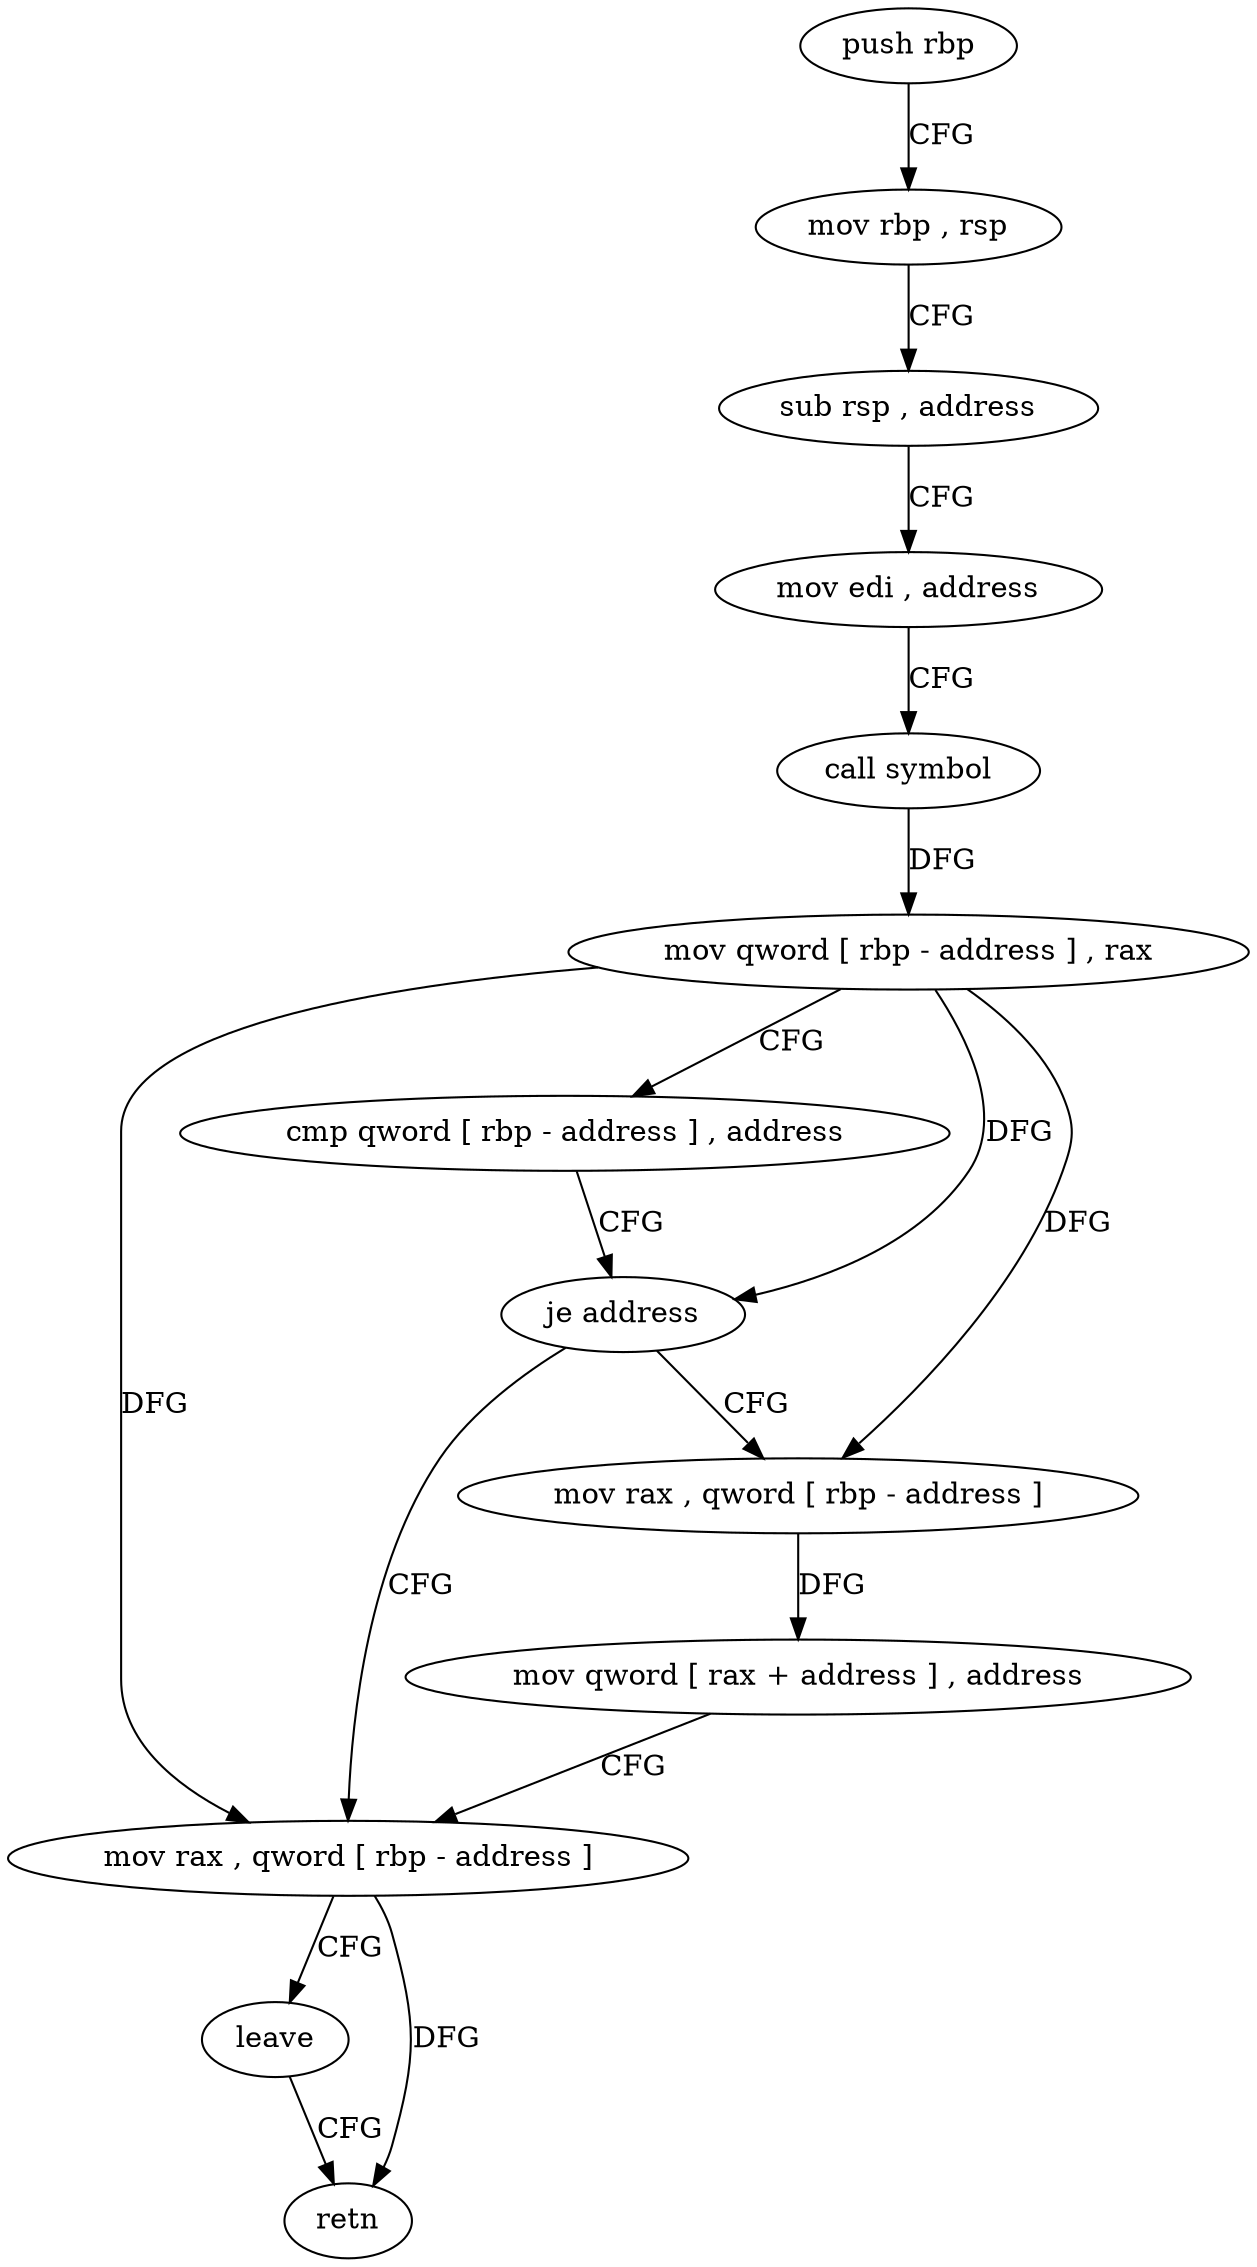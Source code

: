 digraph "func" {
"187667" [label = "push rbp" ]
"187668" [label = "mov rbp , rsp" ]
"187671" [label = "sub rsp , address" ]
"187675" [label = "mov edi , address" ]
"187680" [label = "call symbol" ]
"187685" [label = "mov qword [ rbp - address ] , rax" ]
"187689" [label = "cmp qword [ rbp - address ] , address" ]
"187694" [label = "je address" ]
"187711" [label = "mov rax , qword [ rbp - address ]" ]
"187696" [label = "mov rax , qword [ rbp - address ]" ]
"187715" [label = "leave" ]
"187716" [label = "retn" ]
"187700" [label = "mov qword [ rax + address ] , address" ]
"187667" -> "187668" [ label = "CFG" ]
"187668" -> "187671" [ label = "CFG" ]
"187671" -> "187675" [ label = "CFG" ]
"187675" -> "187680" [ label = "CFG" ]
"187680" -> "187685" [ label = "DFG" ]
"187685" -> "187689" [ label = "CFG" ]
"187685" -> "187694" [ label = "DFG" ]
"187685" -> "187711" [ label = "DFG" ]
"187685" -> "187696" [ label = "DFG" ]
"187689" -> "187694" [ label = "CFG" ]
"187694" -> "187711" [ label = "CFG" ]
"187694" -> "187696" [ label = "CFG" ]
"187711" -> "187715" [ label = "CFG" ]
"187711" -> "187716" [ label = "DFG" ]
"187696" -> "187700" [ label = "DFG" ]
"187715" -> "187716" [ label = "CFG" ]
"187700" -> "187711" [ label = "CFG" ]
}
